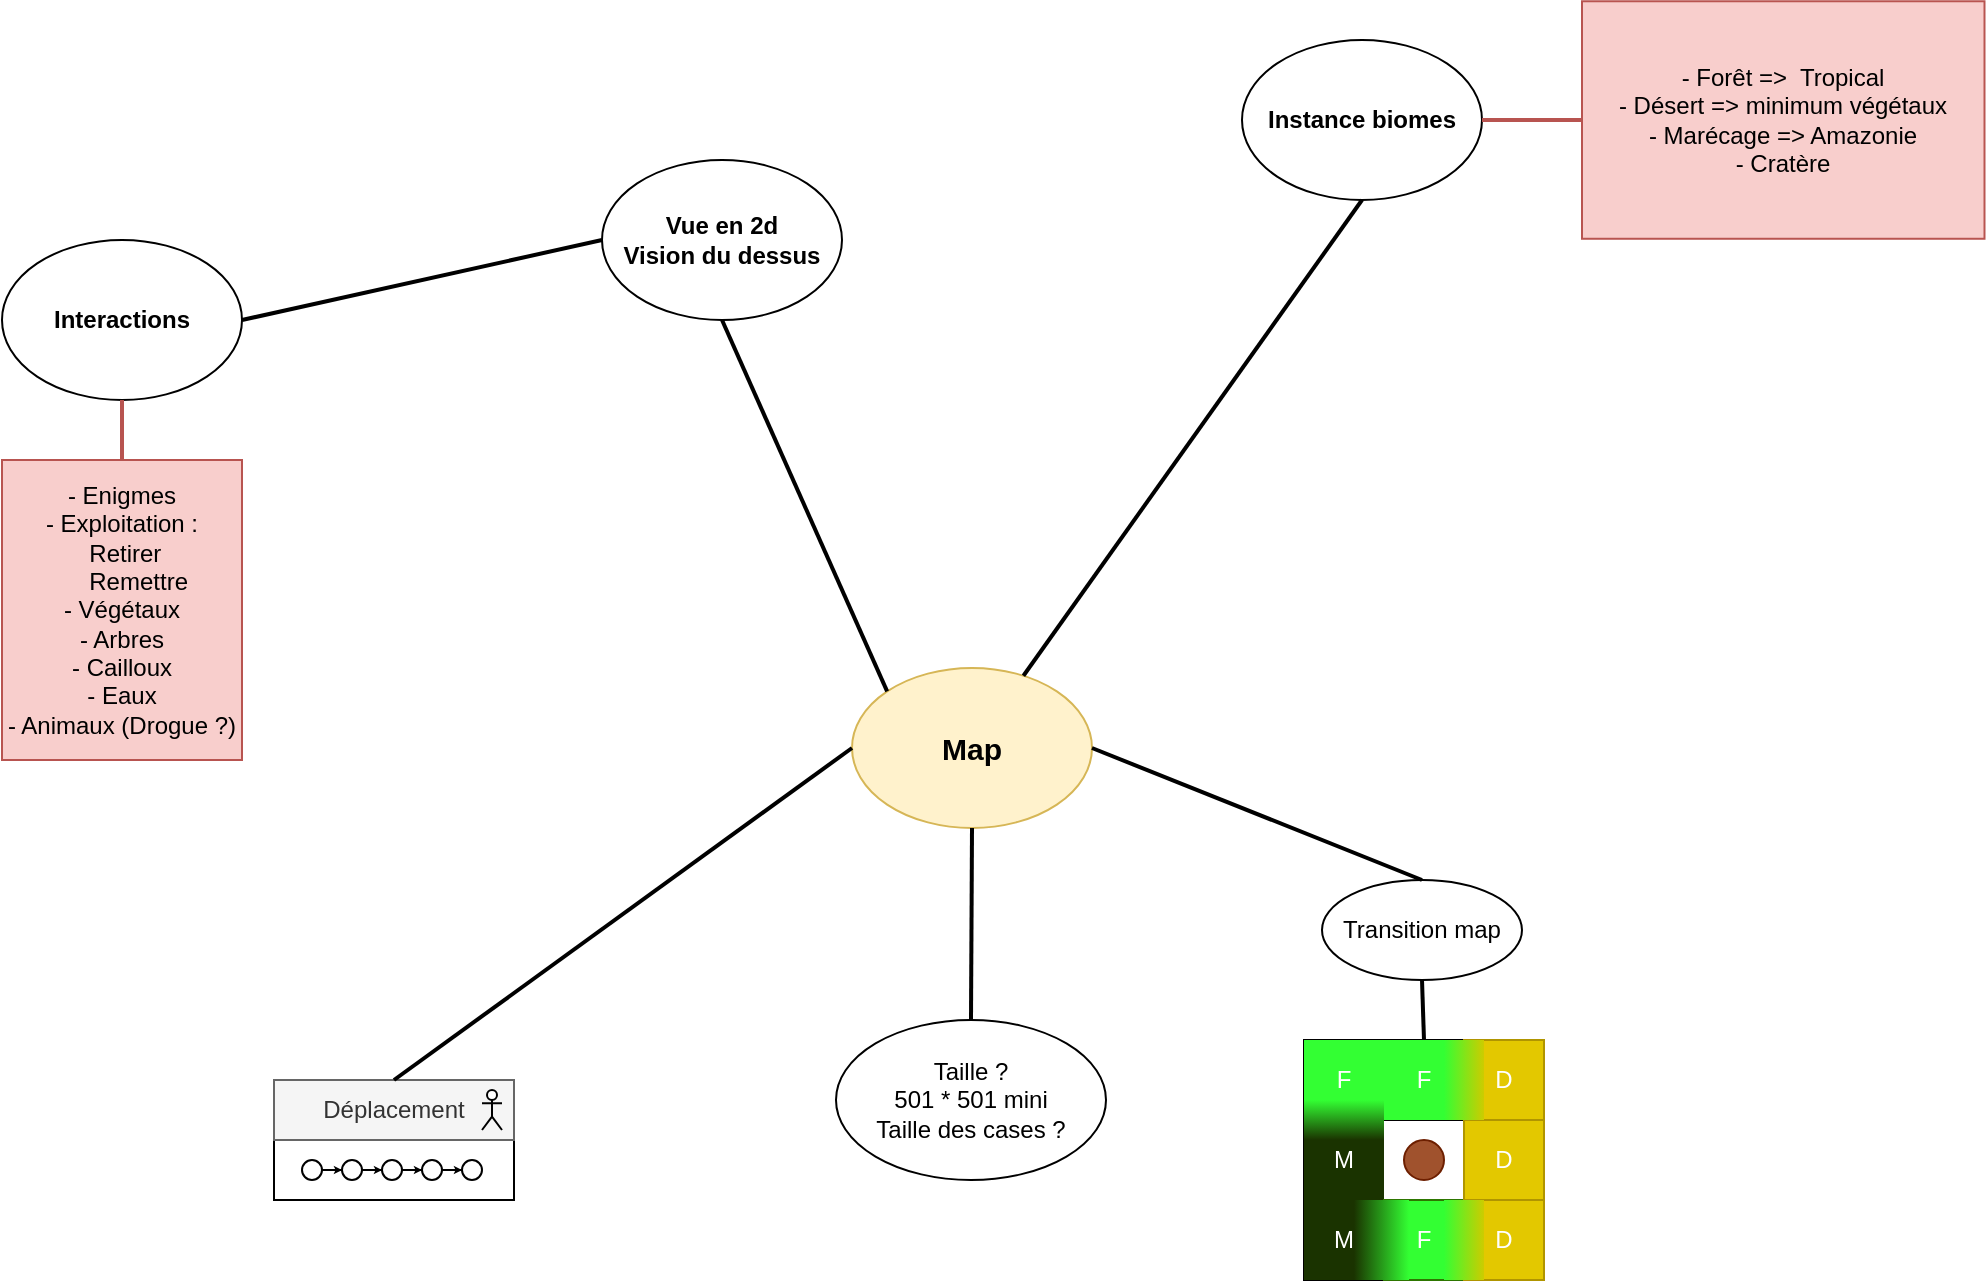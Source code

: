 <mxfile version="13.6.4" type="device"><diagram id="NR2qWyN1R6NWiNY8eCtQ" name="Page-1"><mxGraphModel dx="1038" dy="499" grid="1" gridSize="10" guides="1" tooltips="1" connect="1" arrows="1" fold="1" page="1" pageScale="1" pageWidth="1169" pageHeight="827" math="0" shadow="0"><root><mxCell id="0"/><mxCell id="1" parent="0"/><mxCell id="V-sAY73z6Bpm4hSwUW4--1" value="&lt;font style=&quot;font-size: 15px&quot;&gt;&lt;b&gt;Map&lt;/b&gt;&lt;/font&gt;" style="ellipse;whiteSpace=wrap;html=1;fillColor=#fff2cc;strokeColor=#d6b656;" vertex="1" parent="1"><mxGeometry x="525" y="374" width="120" height="80" as="geometry"/></mxCell><mxCell id="V-sAY73z6Bpm4hSwUW4--2" value="&lt;b&gt;Vue en 2d&lt;br&gt;Vision du dessus&lt;/b&gt;" style="ellipse;whiteSpace=wrap;html=1;" vertex="1" parent="1"><mxGeometry x="400" y="120" width="120" height="80" as="geometry"/></mxCell><mxCell id="V-sAY73z6Bpm4hSwUW4--3" value="" style="endArrow=none;html=1;entryX=0.5;entryY=1;entryDx=0;entryDy=0;strokeWidth=2;exitX=0;exitY=0;exitDx=0;exitDy=0;" edge="1" parent="1" source="V-sAY73z6Bpm4hSwUW4--1" target="V-sAY73z6Bpm4hSwUW4--2"><mxGeometry width="50" height="50" relative="1" as="geometry"><mxPoint x="580" y="374" as="sourcePoint"/><mxPoint x="590" y="320" as="targetPoint"/></mxGeometry></mxCell><mxCell id="V-sAY73z6Bpm4hSwUW4--4" value="&lt;b&gt;Interactions&lt;/b&gt;" style="ellipse;whiteSpace=wrap;html=1;" vertex="1" parent="1"><mxGeometry x="100" y="160" width="120" height="80" as="geometry"/></mxCell><mxCell id="V-sAY73z6Bpm4hSwUW4--6" value="- Enigmes&lt;br&gt;- Exploitation :&lt;br&gt;&amp;nbsp;Retirer&lt;br&gt;&amp;nbsp; &amp;nbsp; &amp;nbsp;Remettre&lt;br&gt;- Végétaux&lt;br&gt;- Arbres&lt;br&gt;- Cailloux&lt;br&gt;- Eaux&lt;br&gt;- Animaux (Drogue ?)" style="rounded=0;whiteSpace=wrap;html=1;fillColor=#f8cecc;strokeColor=#b85450;" vertex="1" parent="1"><mxGeometry x="100" y="270" width="120" height="150" as="geometry"/></mxCell><mxCell id="V-sAY73z6Bpm4hSwUW4--10" value="" style="endArrow=none;html=1;entryX=0.5;entryY=1;entryDx=0;entryDy=0;fillColor=#f8cecc;strokeColor=#b85450;strokeWidth=2;" edge="1" parent="1" source="V-sAY73z6Bpm4hSwUW4--6" target="V-sAY73z6Bpm4hSwUW4--4"><mxGeometry width="50" height="50" relative="1" as="geometry"><mxPoint x="360" y="310" as="sourcePoint"/><mxPoint x="410" y="260" as="targetPoint"/></mxGeometry></mxCell><mxCell id="V-sAY73z6Bpm4hSwUW4--11" value="Taille ?&lt;br&gt;501 * 501 mini&lt;br&gt;Taille des cases ?" style="ellipse;whiteSpace=wrap;html=1;" vertex="1" parent="1"><mxGeometry x="517" y="550" width="135" height="80" as="geometry"/></mxCell><mxCell id="V-sAY73z6Bpm4hSwUW4--12" value="" style="endArrow=none;html=1;strokeWidth=2;entryX=0.5;entryY=1;entryDx=0;entryDy=0;exitX=0.5;exitY=0;exitDx=0;exitDy=0;" edge="1" parent="1" source="V-sAY73z6Bpm4hSwUW4--11" target="V-sAY73z6Bpm4hSwUW4--1"><mxGeometry width="50" height="50" relative="1" as="geometry"><mxPoint x="360" y="600" as="sourcePoint"/><mxPoint x="410" y="550" as="targetPoint"/></mxGeometry></mxCell><mxCell id="V-sAY73z6Bpm4hSwUW4--13" value="" style="rounded=0;whiteSpace=wrap;html=1;" vertex="1" parent="1"><mxGeometry x="236" y="580" width="120" height="60" as="geometry"/></mxCell><mxCell id="V-sAY73z6Bpm4hSwUW4--14" value="Déplacement" style="rounded=0;whiteSpace=wrap;html=1;fillColor=#f5f5f5;strokeColor=#666666;fontColor=#333333;" vertex="1" parent="1"><mxGeometry x="236" y="580" width="120" height="30" as="geometry"/></mxCell><mxCell id="V-sAY73z6Bpm4hSwUW4--22" style="edgeStyle=orthogonalEdgeStyle;rounded=0;jumpSize=3;orthogonalLoop=1;jettySize=auto;html=1;entryX=0;entryY=0.5;entryDx=0;entryDy=0;startSize=1;endSize=1;strokeWidth=1;" edge="1" parent="1" source="V-sAY73z6Bpm4hSwUW4--16" target="V-sAY73z6Bpm4hSwUW4--17"><mxGeometry relative="1" as="geometry"/></mxCell><mxCell id="V-sAY73z6Bpm4hSwUW4--16" value="" style="ellipse;whiteSpace=wrap;html=1;aspect=fixed;" vertex="1" parent="1"><mxGeometry x="250" y="620" width="10" height="10" as="geometry"/></mxCell><mxCell id="V-sAY73z6Bpm4hSwUW4--25" style="edgeStyle=orthogonalEdgeStyle;rounded=0;jumpSize=3;orthogonalLoop=1;jettySize=auto;html=1;entryX=0;entryY=0.5;entryDx=0;entryDy=0;startSize=1;endSize=1;strokeWidth=1;" edge="1" parent="1" source="V-sAY73z6Bpm4hSwUW4--17" target="V-sAY73z6Bpm4hSwUW4--18"><mxGeometry relative="1" as="geometry"/></mxCell><mxCell id="V-sAY73z6Bpm4hSwUW4--17" value="" style="ellipse;whiteSpace=wrap;html=1;aspect=fixed;" vertex="1" parent="1"><mxGeometry x="270" y="620" width="10" height="10" as="geometry"/></mxCell><mxCell id="V-sAY73z6Bpm4hSwUW4--26" style="edgeStyle=orthogonalEdgeStyle;rounded=0;jumpSize=3;orthogonalLoop=1;jettySize=auto;html=1;entryX=0;entryY=0.5;entryDx=0;entryDy=0;startSize=1;endSize=1;strokeWidth=1;" edge="1" parent="1" source="V-sAY73z6Bpm4hSwUW4--18" target="V-sAY73z6Bpm4hSwUW4--19"><mxGeometry relative="1" as="geometry"/></mxCell><mxCell id="V-sAY73z6Bpm4hSwUW4--18" value="" style="ellipse;whiteSpace=wrap;html=1;aspect=fixed;" vertex="1" parent="1"><mxGeometry x="290" y="620" width="10" height="10" as="geometry"/></mxCell><mxCell id="V-sAY73z6Bpm4hSwUW4--28" style="edgeStyle=orthogonalEdgeStyle;rounded=0;jumpSize=3;orthogonalLoop=1;jettySize=auto;html=1;entryX=0;entryY=0.5;entryDx=0;entryDy=0;startSize=1;endSize=1;strokeWidth=1;" edge="1" parent="1" source="V-sAY73z6Bpm4hSwUW4--19" target="V-sAY73z6Bpm4hSwUW4--20"><mxGeometry relative="1" as="geometry"/></mxCell><mxCell id="V-sAY73z6Bpm4hSwUW4--19" value="" style="ellipse;whiteSpace=wrap;html=1;aspect=fixed;" vertex="1" parent="1"><mxGeometry x="310" y="620" width="10" height="10" as="geometry"/></mxCell><mxCell id="V-sAY73z6Bpm4hSwUW4--20" value="" style="ellipse;whiteSpace=wrap;html=1;aspect=fixed;" vertex="1" parent="1"><mxGeometry x="330" y="620" width="10" height="10" as="geometry"/></mxCell><mxCell id="V-sAY73z6Bpm4hSwUW4--29" value="" style="endArrow=none;html=1;strokeWidth=2;entryX=0;entryY=0.5;entryDx=0;entryDy=0;exitX=0.5;exitY=0;exitDx=0;exitDy=0;" edge="1" parent="1" source="V-sAY73z6Bpm4hSwUW4--14" target="V-sAY73z6Bpm4hSwUW4--1"><mxGeometry width="50" height="50" relative="1" as="geometry"><mxPoint x="360" y="500" as="sourcePoint"/><mxPoint x="410" y="450" as="targetPoint"/></mxGeometry></mxCell><mxCell id="V-sAY73z6Bpm4hSwUW4--30" value="" style="endArrow=none;html=1;strokeWidth=2;entryX=1;entryY=0.5;entryDx=0;entryDy=0;exitX=0;exitY=0.5;exitDx=0;exitDy=0;" edge="1" parent="1" source="V-sAY73z6Bpm4hSwUW4--2" target="V-sAY73z6Bpm4hSwUW4--4"><mxGeometry width="50" height="50" relative="1" as="geometry"><mxPoint x="570" y="200" as="sourcePoint"/><mxPoint x="620" y="150" as="targetPoint"/></mxGeometry></mxCell><mxCell id="V-sAY73z6Bpm4hSwUW4--31" value="Transition map" style="ellipse;whiteSpace=wrap;html=1;" vertex="1" parent="1"><mxGeometry x="760" y="480" width="100" height="50" as="geometry"/></mxCell><mxCell id="V-sAY73z6Bpm4hSwUW4--32" value="" style="rounded=0;whiteSpace=wrap;html=1;" vertex="1" parent="1"><mxGeometry x="751" y="560" width="120" height="120" as="geometry"/></mxCell><mxCell id="V-sAY73z6Bpm4hSwUW4--38" value="" style="rounded=0;whiteSpace=wrap;html=1;" vertex="1" parent="1"><mxGeometry x="751" y="560" width="120" height="40" as="geometry"/></mxCell><mxCell id="V-sAY73z6Bpm4hSwUW4--39" value="" style="rounded=0;whiteSpace=wrap;html=1;" vertex="1" parent="1"><mxGeometry x="751" y="600" width="120" height="40" as="geometry"/></mxCell><mxCell id="V-sAY73z6Bpm4hSwUW4--40" value="" style="rounded=0;whiteSpace=wrap;html=1;" vertex="1" parent="1"><mxGeometry x="751" y="640" width="120" height="40" as="geometry"/></mxCell><mxCell id="V-sAY73z6Bpm4hSwUW4--42" value="F" style="rounded=0;whiteSpace=wrap;html=1;rotation=0;fillColor=none;" vertex="1" parent="1"><mxGeometry x="791" y="640" width="40" height="40" as="geometry"/></mxCell><mxCell id="V-sAY73z6Bpm4hSwUW4--43" value="D" style="rounded=0;whiteSpace=wrap;html=1;rotation=0;fillColor=#e3c800;strokeColor=#B09500;fontColor=#ffffff;" vertex="1" parent="1"><mxGeometry x="831" y="600" width="40" height="40" as="geometry"/></mxCell><mxCell id="V-sAY73z6Bpm4hSwUW4--44" value="" style="ellipse;whiteSpace=wrap;html=1;aspect=fixed;fillColor=#a0522d;strokeColor=#6D1F00;fontColor=#ffffff;" vertex="1" parent="1"><mxGeometry x="801" y="610" width="20" height="20" as="geometry"/></mxCell><mxCell id="V-sAY73z6Bpm4hSwUW4--46" value="F" style="rounded=0;whiteSpace=wrap;html=1;fillColor=none;" vertex="1" parent="1"><mxGeometry x="791" y="560" width="40" height="40" as="geometry"/></mxCell><mxCell id="V-sAY73z6Bpm4hSwUW4--52" value="M" style="rounded=0;whiteSpace=wrap;html=1;rotation=0;fontColor=#ffffff;strokeColor=none;fillColor=#1A3300;" vertex="1" parent="1"><mxGeometry x="751" y="600" width="40" height="40" as="geometry"/></mxCell><mxCell id="V-sAY73z6Bpm4hSwUW4--53" value="M" style="rounded=0;whiteSpace=wrap;html=1;rotation=0;fontColor=#ffffff;strokeColor=none;fillColor=#1A3300;" vertex="1" parent="1"><mxGeometry x="751" y="640" width="40" height="40" as="geometry"/></mxCell><mxCell id="V-sAY73z6Bpm4hSwUW4--54" value="F" style="rounded=0;whiteSpace=wrap;html=1;rotation=0;fontColor=#ffffff;fillColor=#33FF33;strokeColor=none;" vertex="1" parent="1"><mxGeometry x="751" y="560" width="40" height="40" as="geometry"/></mxCell><mxCell id="V-sAY73z6Bpm4hSwUW4--55" value="F" style="rounded=0;whiteSpace=wrap;html=1;rotation=0;fontColor=#ffffff;fillColor=#33FF33;strokeColor=none;" vertex="1" parent="1"><mxGeometry x="791" y="560" width="40" height="40" as="geometry"/></mxCell><mxCell id="V-sAY73z6Bpm4hSwUW4--56" value="F" style="rounded=0;whiteSpace=wrap;html=1;rotation=0;strokeColor=#2D7600;fontColor=#ffffff;fillColor=#33FF33;" vertex="1" parent="1"><mxGeometry x="791" y="640" width="40" height="40" as="geometry"/></mxCell><mxCell id="V-sAY73z6Bpm4hSwUW4--57" value="D" style="rounded=0;whiteSpace=wrap;html=1;rotation=0;fillColor=#e3c800;strokeColor=#B09500;fontColor=#ffffff;" vertex="1" parent="1"><mxGeometry x="831" y="560" width="40" height="40" as="geometry"/></mxCell><mxCell id="V-sAY73z6Bpm4hSwUW4--58" value="D" style="rounded=0;whiteSpace=wrap;html=1;rotation=0;fillColor=#e3c800;strokeColor=#B09500;fontColor=#ffffff;" vertex="1" parent="1"><mxGeometry x="831" y="640" width="40" height="40" as="geometry"/></mxCell><mxCell id="V-sAY73z6Bpm4hSwUW4--59" value="" style="rounded=0;whiteSpace=wrap;html=1;fillColor=#33FF33;rotation=90;strokeColor=none;gradientColor=#1A3300;" vertex="1" parent="1"><mxGeometry x="769.75" y="646.25" width="40" height="27.5" as="geometry"/></mxCell><mxCell id="V-sAY73z6Bpm4hSwUW4--60" value="" style="rounded=0;whiteSpace=wrap;html=1;fillColor=#33FF33;rotation=0;strokeColor=none;gradientColor=#1A3300;" vertex="1" parent="1"><mxGeometry x="751" y="590" width="40" height="20" as="geometry"/></mxCell><mxCell id="V-sAY73z6Bpm4hSwUW4--61" value="" style="rounded=0;whiteSpace=wrap;html=1;fillColor=#33FF33;rotation=-90;strokeColor=none;gradientColor=#CCCC00;" vertex="1" parent="1"><mxGeometry x="811" y="570" width="40" height="20" as="geometry"/></mxCell><mxCell id="V-sAY73z6Bpm4hSwUW4--62" value="" style="rounded=0;whiteSpace=wrap;html=1;fillColor=#33FF33;rotation=-90;strokeColor=none;gradientColor=#CCCC00;" vertex="1" parent="1"><mxGeometry x="811" y="650" width="40" height="20" as="geometry"/></mxCell><mxCell id="V-sAY73z6Bpm4hSwUW4--63" value="" style="endArrow=none;html=1;strokeWidth=2;entryX=1;entryY=0.5;entryDx=0;entryDy=0;exitX=0.5;exitY=0;exitDx=0;exitDy=0;" edge="1" parent="1" source="V-sAY73z6Bpm4hSwUW4--31" target="V-sAY73z6Bpm4hSwUW4--1"><mxGeometry width="50" height="50" relative="1" as="geometry"><mxPoint x="710" y="600" as="sourcePoint"/><mxPoint x="760" y="550" as="targetPoint"/></mxGeometry></mxCell><mxCell id="V-sAY73z6Bpm4hSwUW4--64" value="" style="endArrow=none;html=1;strokeWidth=2;entryX=0.5;entryY=1;entryDx=0;entryDy=0;exitX=0.5;exitY=0;exitDx=0;exitDy=0;" edge="1" parent="1" source="V-sAY73z6Bpm4hSwUW4--46" target="V-sAY73z6Bpm4hSwUW4--31"><mxGeometry width="50" height="50" relative="1" as="geometry"><mxPoint x="710" y="600" as="sourcePoint"/><mxPoint x="760" y="550" as="targetPoint"/></mxGeometry></mxCell><mxCell id="V-sAY73z6Bpm4hSwUW4--65" value="&lt;b&gt;Instance biomes&lt;/b&gt;" style="ellipse;whiteSpace=wrap;html=1;" vertex="1" parent="1"><mxGeometry x="720" y="60" width="120" height="80" as="geometry"/></mxCell><mxCell id="V-sAY73z6Bpm4hSwUW4--67" value="&lt;br&gt;" style="shape=umlActor;verticalLabelPosition=bottom;verticalAlign=top;html=1;outlineConnect=0;fillColor=#ffffff;gradientColor=none;" vertex="1" parent="1"><mxGeometry x="340" y="585" width="10" height="20" as="geometry"/></mxCell><mxCell id="V-sAY73z6Bpm4hSwUW4--68" value="&lt;span style=&quot;background-color: rgb(248 , 206 , 204)&quot;&gt;- Forêt =&amp;gt;&amp;nbsp; Tropical&lt;br&gt;- Désert =&amp;gt; minimum végétaux&lt;br&gt;- Marécage =&amp;gt; Amazonie&lt;br&gt;- Cratère&lt;/span&gt;" style="rounded=0;whiteSpace=wrap;html=1;fillColor=#f8cecc;rotation=0;strokeColor=#b85450;" vertex="1" parent="1"><mxGeometry x="890" y="40.63" width="201.25" height="118.75" as="geometry"/></mxCell><mxCell id="V-sAY73z6Bpm4hSwUW4--69" value="" style="endArrow=none;html=1;strokeWidth=2;entryX=0;entryY=0.5;entryDx=0;entryDy=0;fillColor=#f8cecc;strokeColor=#b85450;" edge="1" parent="1" source="V-sAY73z6Bpm4hSwUW4--65" target="V-sAY73z6Bpm4hSwUW4--68"><mxGeometry width="50" height="50" relative="1" as="geometry"><mxPoint x="710" y="240" as="sourcePoint"/><mxPoint x="760" y="190" as="targetPoint"/></mxGeometry></mxCell><mxCell id="V-sAY73z6Bpm4hSwUW4--70" value="" style="endArrow=none;html=1;strokeWidth=2;entryX=0.5;entryY=1;entryDx=0;entryDy=0;" edge="1" parent="1" source="V-sAY73z6Bpm4hSwUW4--1" target="V-sAY73z6Bpm4hSwUW4--65"><mxGeometry width="50" height="50" relative="1" as="geometry"><mxPoint x="710" y="240" as="sourcePoint"/><mxPoint x="760" y="190" as="targetPoint"/></mxGeometry></mxCell></root></mxGraphModel></diagram></mxfile>